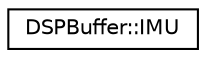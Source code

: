 digraph "Graphical Class Hierarchy"
{
 // INTERACTIVE_SVG=YES
  edge [fontname="Helvetica",fontsize="10",labelfontname="Helvetica",labelfontsize="10"];
  node [fontname="Helvetica",fontsize="10",shape=record];
  rankdir="LR";
  Node1 [label="DSPBuffer::IMU",height=0.2,width=0.4,color="black", fillcolor="white", style="filled",URL="$structDSPBuffer_1_1IMU.html"];
}
